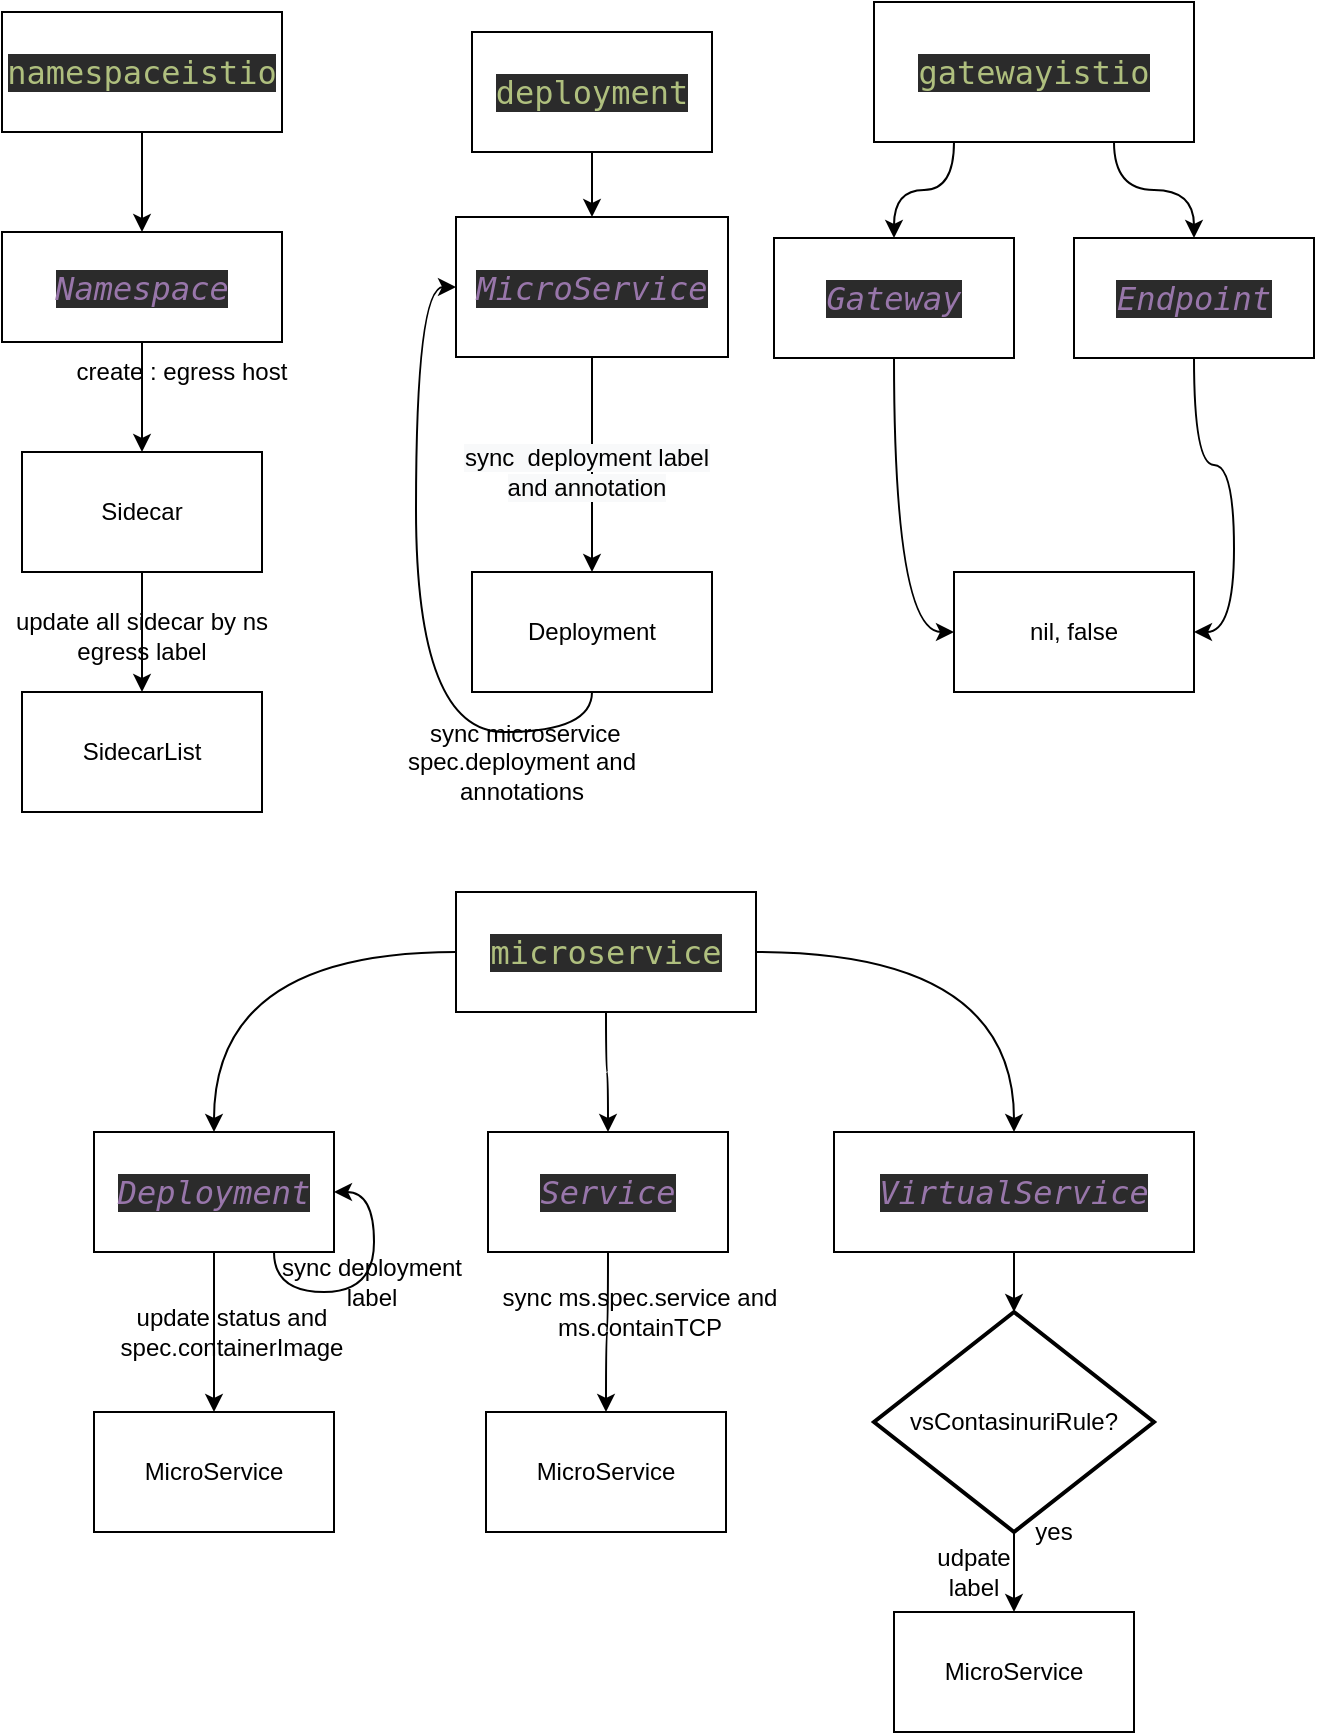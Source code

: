 <mxfile version="14.8.0" type="github">
  <diagram id="Uj4qO3eWNYVZ8ytS49zc" name="第 1 页">
    <mxGraphModel dx="728" dy="1470" grid="1" gridSize="10" guides="1" tooltips="1" connect="1" arrows="1" fold="1" page="1" pageScale="1" pageWidth="827" pageHeight="1169" math="0" shadow="0">
      <root>
        <mxCell id="0" />
        <mxCell id="1" parent="0" />
        <mxCell id="NPWzRCOo1bGd33AOS4Fp-29" style="edgeStyle=orthogonalEdgeStyle;curved=1;rounded=0;orthogonalLoop=1;jettySize=auto;html=1;exitX=0.5;exitY=1;exitDx=0;exitDy=0;" edge="1" parent="1" source="NPWzRCOo1bGd33AOS4Fp-1" target="NPWzRCOo1bGd33AOS4Fp-2">
          <mxGeometry relative="1" as="geometry" />
        </mxCell>
        <mxCell id="NPWzRCOo1bGd33AOS4Fp-1" value="&lt;pre style=&quot;background-color: #2b2b2b ; color: #a9b7c6 ; font-family: &amp;#34;menlo-regular&amp;#34; , monospace ; font-size: 12.0pt&quot;&gt;&lt;span style=&quot;color: #afbf7e&quot;&gt;namespaceistio&lt;/span&gt;&lt;/pre&gt;" style="rounded=0;whiteSpace=wrap;html=1;" vertex="1" parent="1">
          <mxGeometry x="34" y="60" width="140" height="60" as="geometry" />
        </mxCell>
        <mxCell id="NPWzRCOo1bGd33AOS4Fp-31" style="edgeStyle=orthogonalEdgeStyle;curved=1;rounded=0;orthogonalLoop=1;jettySize=auto;html=1;exitX=0.5;exitY=1;exitDx=0;exitDy=0;entryX=0.5;entryY=0;entryDx=0;entryDy=0;" edge="1" parent="1" source="NPWzRCOo1bGd33AOS4Fp-2" target="NPWzRCOo1bGd33AOS4Fp-30">
          <mxGeometry relative="1" as="geometry" />
        </mxCell>
        <mxCell id="NPWzRCOo1bGd33AOS4Fp-2" value="&lt;pre style=&quot;background-color: #2b2b2b ; color: #a9b7c6 ; font-family: &amp;#34;menlo-regular&amp;#34; , monospace ; font-size: 12.0pt&quot;&gt;&lt;span style=&quot;color: #9876aa ; font-style: italic&quot;&gt;Namespace&lt;/span&gt;&lt;/pre&gt;" style="rounded=0;whiteSpace=wrap;html=1;" vertex="1" parent="1">
          <mxGeometry x="34" y="170" width="140" height="55" as="geometry" />
        </mxCell>
        <mxCell id="NPWzRCOo1bGd33AOS4Fp-13" style="edgeStyle=orthogonalEdgeStyle;curved=1;rounded=0;orthogonalLoop=1;jettySize=auto;html=1;exitX=0.5;exitY=1;exitDx=0;exitDy=0;" edge="1" parent="1" source="NPWzRCOo1bGd33AOS4Fp-10" target="NPWzRCOo1bGd33AOS4Fp-11">
          <mxGeometry relative="1" as="geometry" />
        </mxCell>
        <mxCell id="NPWzRCOo1bGd33AOS4Fp-10" value="&lt;pre style=&quot;background-color: #2b2b2b ; color: #a9b7c6 ; font-family: &amp;#34;menlo-regular&amp;#34; , monospace ; font-size: 12.0pt&quot;&gt;&lt;span style=&quot;color: #afbf7e&quot;&gt;deployment&lt;/span&gt;&lt;/pre&gt;" style="rounded=0;whiteSpace=wrap;html=1;" vertex="1" parent="1">
          <mxGeometry x="269" y="70" width="120" height="60" as="geometry" />
        </mxCell>
        <mxCell id="NPWzRCOo1bGd33AOS4Fp-16" style="edgeStyle=orthogonalEdgeStyle;curved=1;rounded=0;orthogonalLoop=1;jettySize=auto;html=1;exitX=0.5;exitY=1;exitDx=0;exitDy=0;" edge="1" parent="1" source="NPWzRCOo1bGd33AOS4Fp-11" target="NPWzRCOo1bGd33AOS4Fp-15">
          <mxGeometry relative="1" as="geometry" />
        </mxCell>
        <mxCell id="NPWzRCOo1bGd33AOS4Fp-11" value="&lt;pre style=&quot;background-color: #2b2b2b ; color: #a9b7c6 ; font-family: &amp;#34;menlo-regular&amp;#34; , monospace ; font-size: 12.0pt&quot;&gt;&lt;span style=&quot;color: #9876aa ; font-style: italic&quot;&gt;MicroService&lt;/span&gt;&lt;/pre&gt;" style="rounded=0;whiteSpace=wrap;html=1;" vertex="1" parent="1">
          <mxGeometry x="261" y="162.5" width="136" height="70" as="geometry" />
        </mxCell>
        <mxCell id="NPWzRCOo1bGd33AOS4Fp-20" style="edgeStyle=orthogonalEdgeStyle;curved=1;rounded=0;orthogonalLoop=1;jettySize=auto;html=1;exitX=0.5;exitY=1;exitDx=0;exitDy=0;entryX=0;entryY=0.5;entryDx=0;entryDy=0;" edge="1" parent="1" source="NPWzRCOo1bGd33AOS4Fp-15" target="NPWzRCOo1bGd33AOS4Fp-11">
          <mxGeometry relative="1" as="geometry" />
        </mxCell>
        <mxCell id="NPWzRCOo1bGd33AOS4Fp-15" value="Deployment" style="rounded=0;whiteSpace=wrap;html=1;" vertex="1" parent="1">
          <mxGeometry x="269" y="340" width="120" height="60" as="geometry" />
        </mxCell>
        <mxCell id="NPWzRCOo1bGd33AOS4Fp-17" value="&lt;span style=&quot;color: rgb(0 , 0 , 0) ; font-family: &amp;#34;helvetica&amp;#34; ; font-size: 12px ; font-style: normal ; font-weight: 400 ; letter-spacing: normal ; text-align: center ; text-indent: 0px ; text-transform: none ; word-spacing: 0px ; background-color: rgb(248 , 249 , 250) ; display: inline ; float: none&quot;&gt;sync&amp;nbsp; deployment label and annotation&lt;/span&gt;" style="text;html=1;strokeColor=none;fillColor=none;align=center;verticalAlign=middle;whiteSpace=wrap;rounded=0;" vertex="1" parent="1">
          <mxGeometry x="264" y="270" width="125" height="40" as="geometry" />
        </mxCell>
        <mxCell id="NPWzRCOo1bGd33AOS4Fp-21" value="&amp;nbsp;sync microservice spec.deployment and annotations" style="text;html=1;strokeColor=none;fillColor=none;align=center;verticalAlign=middle;whiteSpace=wrap;rounded=0;" vertex="1" parent="1">
          <mxGeometry x="234" y="400" width="120" height="70" as="geometry" />
        </mxCell>
        <mxCell id="NPWzRCOo1bGd33AOS4Fp-35" style="edgeStyle=orthogonalEdgeStyle;curved=1;rounded=0;orthogonalLoop=1;jettySize=auto;html=1;exitX=0.5;exitY=1;exitDx=0;exitDy=0;entryX=0.5;entryY=0;entryDx=0;entryDy=0;" edge="1" parent="1" source="NPWzRCOo1bGd33AOS4Fp-30" target="NPWzRCOo1bGd33AOS4Fp-33">
          <mxGeometry relative="1" as="geometry" />
        </mxCell>
        <mxCell id="NPWzRCOo1bGd33AOS4Fp-30" value="Sidecar" style="rounded=0;whiteSpace=wrap;html=1;" vertex="1" parent="1">
          <mxGeometry x="44" y="280" width="120" height="60" as="geometry" />
        </mxCell>
        <mxCell id="NPWzRCOo1bGd33AOS4Fp-32" value="create : egress host" style="text;html=1;strokeColor=none;fillColor=none;align=center;verticalAlign=middle;whiteSpace=wrap;rounded=0;" vertex="1" parent="1">
          <mxGeometry x="64" y="240" width="120" as="geometry" />
        </mxCell>
        <mxCell id="NPWzRCOo1bGd33AOS4Fp-33" value="SidecarList" style="rounded=0;whiteSpace=wrap;html=1;" vertex="1" parent="1">
          <mxGeometry x="44" y="400" width="120" height="60" as="geometry" />
        </mxCell>
        <mxCell id="NPWzRCOo1bGd33AOS4Fp-36" value="update all sidecar by ns egress label" style="text;html=1;strokeColor=none;fillColor=none;align=center;verticalAlign=middle;whiteSpace=wrap;rounded=0;" vertex="1" parent="1">
          <mxGeometry x="34" y="364.5" width="140" height="15" as="geometry" />
        </mxCell>
        <mxCell id="NPWzRCOo1bGd33AOS4Fp-43" style="edgeStyle=orthogonalEdgeStyle;curved=1;rounded=0;orthogonalLoop=1;jettySize=auto;html=1;" edge="1" parent="1" source="NPWzRCOo1bGd33AOS4Fp-37" target="NPWzRCOo1bGd33AOS4Fp-38">
          <mxGeometry relative="1" as="geometry" />
        </mxCell>
        <mxCell id="NPWzRCOo1bGd33AOS4Fp-44" style="edgeStyle=orthogonalEdgeStyle;curved=1;rounded=0;orthogonalLoop=1;jettySize=auto;html=1;exitX=0.5;exitY=1;exitDx=0;exitDy=0;" edge="1" parent="1" source="NPWzRCOo1bGd33AOS4Fp-37" target="NPWzRCOo1bGd33AOS4Fp-40">
          <mxGeometry relative="1" as="geometry" />
        </mxCell>
        <mxCell id="NPWzRCOo1bGd33AOS4Fp-45" style="edgeStyle=orthogonalEdgeStyle;curved=1;rounded=0;orthogonalLoop=1;jettySize=auto;html=1;exitX=1;exitY=0.5;exitDx=0;exitDy=0;" edge="1" parent="1" source="NPWzRCOo1bGd33AOS4Fp-37" target="NPWzRCOo1bGd33AOS4Fp-41">
          <mxGeometry relative="1" as="geometry" />
        </mxCell>
        <mxCell id="NPWzRCOo1bGd33AOS4Fp-37" value="&lt;pre style=&quot;background-color: #2b2b2b ; color: #a9b7c6 ; font-family: &amp;#34;menlo-regular&amp;#34; , monospace ; font-size: 12.0pt&quot;&gt;&lt;span style=&quot;color: #afbf7e&quot;&gt;microservice&lt;/span&gt;&lt;/pre&gt;" style="rounded=0;whiteSpace=wrap;html=1;" vertex="1" parent="1">
          <mxGeometry x="261" y="500" width="150" height="60" as="geometry" />
        </mxCell>
        <mxCell id="NPWzRCOo1bGd33AOS4Fp-47" style="edgeStyle=orthogonalEdgeStyle;curved=1;rounded=0;orthogonalLoop=1;jettySize=auto;html=1;exitX=0.5;exitY=1;exitDx=0;exitDy=0;" edge="1" parent="1" source="NPWzRCOo1bGd33AOS4Fp-38" target="NPWzRCOo1bGd33AOS4Fp-46">
          <mxGeometry relative="1" as="geometry" />
        </mxCell>
        <mxCell id="NPWzRCOo1bGd33AOS4Fp-38" value="&lt;pre style=&quot;background-color: #2b2b2b ; color: #a9b7c6 ; font-family: &amp;#34;menlo-regular&amp;#34; , monospace ; font-size: 12.0pt&quot;&gt;&lt;span style=&quot;color: #9876aa ; font-style: italic&quot;&gt;Deployment&lt;/span&gt;&lt;/pre&gt;" style="rounded=0;whiteSpace=wrap;html=1;" vertex="1" parent="1">
          <mxGeometry x="80" y="620" width="120" height="60" as="geometry" />
        </mxCell>
        <mxCell id="NPWzRCOo1bGd33AOS4Fp-56" style="edgeStyle=orthogonalEdgeStyle;curved=1;rounded=0;orthogonalLoop=1;jettySize=auto;html=1;exitX=0.5;exitY=1;exitDx=0;exitDy=0;" edge="1" parent="1" source="NPWzRCOo1bGd33AOS4Fp-40" target="NPWzRCOo1bGd33AOS4Fp-55">
          <mxGeometry relative="1" as="geometry" />
        </mxCell>
        <mxCell id="NPWzRCOo1bGd33AOS4Fp-40" value="&lt;pre style=&quot;background-color: #2b2b2b ; color: #a9b7c6 ; font-family: &amp;#34;menlo-regular&amp;#34; , monospace ; font-size: 12.0pt&quot;&gt;&lt;span style=&quot;color: #9876aa ; font-style: italic&quot;&gt;Service&lt;/span&gt;&lt;/pre&gt;" style="rounded=0;whiteSpace=wrap;html=1;" vertex="1" parent="1">
          <mxGeometry x="277" y="620" width="120" height="60" as="geometry" />
        </mxCell>
        <mxCell id="NPWzRCOo1bGd33AOS4Fp-62" style="edgeStyle=orthogonalEdgeStyle;curved=1;rounded=0;orthogonalLoop=1;jettySize=auto;html=1;exitX=0.5;exitY=1;exitDx=0;exitDy=0;entryX=0.5;entryY=0;entryDx=0;entryDy=0;entryPerimeter=0;" edge="1" parent="1" source="NPWzRCOo1bGd33AOS4Fp-41" target="NPWzRCOo1bGd33AOS4Fp-61">
          <mxGeometry relative="1" as="geometry" />
        </mxCell>
        <mxCell id="NPWzRCOo1bGd33AOS4Fp-41" value="&lt;pre style=&quot;background-color: #2b2b2b ; color: #a9b7c6 ; font-family: &amp;#34;menlo-regular&amp;#34; , monospace ; font-size: 12.0pt&quot;&gt;&lt;span style=&quot;color: #9876aa ; font-style: italic&quot;&gt;VirtualService&lt;/span&gt;&lt;/pre&gt;" style="rounded=0;whiteSpace=wrap;html=1;" vertex="1" parent="1">
          <mxGeometry x="450" y="620" width="180" height="60" as="geometry" />
        </mxCell>
        <mxCell id="NPWzRCOo1bGd33AOS4Fp-46" value="MicroService" style="rounded=0;whiteSpace=wrap;html=1;" vertex="1" parent="1">
          <mxGeometry x="80" y="760" width="120" height="60" as="geometry" />
        </mxCell>
        <mxCell id="NPWzRCOo1bGd33AOS4Fp-48" style="edgeStyle=orthogonalEdgeStyle;curved=1;rounded=0;orthogonalLoop=1;jettySize=auto;html=1;exitX=0.75;exitY=1;exitDx=0;exitDy=0;entryX=1;entryY=0.5;entryDx=0;entryDy=0;" edge="1" parent="1" source="NPWzRCOo1bGd33AOS4Fp-38" target="NPWzRCOo1bGd33AOS4Fp-38">
          <mxGeometry relative="1" as="geometry" />
        </mxCell>
        <mxCell id="NPWzRCOo1bGd33AOS4Fp-49" value="update status and spec.containerImage" style="text;html=1;strokeColor=none;fillColor=none;align=center;verticalAlign=middle;whiteSpace=wrap;rounded=0;" vertex="1" parent="1">
          <mxGeometry x="114" y="700" width="70" height="40" as="geometry" />
        </mxCell>
        <mxCell id="NPWzRCOo1bGd33AOS4Fp-52" value="sync deployment label" style="text;html=1;strokeColor=none;fillColor=none;align=center;verticalAlign=middle;whiteSpace=wrap;rounded=0;" vertex="1" parent="1">
          <mxGeometry x="169" y="690" width="100" height="10" as="geometry" />
        </mxCell>
        <mxCell id="NPWzRCOo1bGd33AOS4Fp-55" value="MicroService" style="rounded=0;whiteSpace=wrap;html=1;" vertex="1" parent="1">
          <mxGeometry x="276" y="760" width="120" height="60" as="geometry" />
        </mxCell>
        <mxCell id="NPWzRCOo1bGd33AOS4Fp-57" value="sync ms.spec.service and ms.containTCP" style="text;html=1;strokeColor=none;fillColor=none;align=center;verticalAlign=middle;whiteSpace=wrap;rounded=0;" vertex="1" parent="1">
          <mxGeometry x="280" y="700" width="146" height="20" as="geometry" />
        </mxCell>
        <mxCell id="NPWzRCOo1bGd33AOS4Fp-58" value="MicroService" style="rounded=0;whiteSpace=wrap;html=1;" vertex="1" parent="1">
          <mxGeometry x="480" y="860" width="120" height="60" as="geometry" />
        </mxCell>
        <mxCell id="NPWzRCOo1bGd33AOS4Fp-63" style="edgeStyle=orthogonalEdgeStyle;curved=1;rounded=0;orthogonalLoop=1;jettySize=auto;html=1;exitX=0.5;exitY=1;exitDx=0;exitDy=0;exitPerimeter=0;entryX=0.5;entryY=0;entryDx=0;entryDy=0;" edge="1" parent="1" source="NPWzRCOo1bGd33AOS4Fp-61" target="NPWzRCOo1bGd33AOS4Fp-58">
          <mxGeometry relative="1" as="geometry" />
        </mxCell>
        <mxCell id="NPWzRCOo1bGd33AOS4Fp-61" value="vsContasinuriRule?" style="strokeWidth=2;html=1;shape=mxgraph.flowchart.decision;whiteSpace=wrap;" vertex="1" parent="1">
          <mxGeometry x="470" y="710" width="140" height="110" as="geometry" />
        </mxCell>
        <mxCell id="NPWzRCOo1bGd33AOS4Fp-64" value="yes" style="text;html=1;strokeColor=none;fillColor=none;align=center;verticalAlign=middle;whiteSpace=wrap;rounded=0;" vertex="1" parent="1">
          <mxGeometry x="540" y="810" width="40" height="20" as="geometry" />
        </mxCell>
        <mxCell id="NPWzRCOo1bGd33AOS4Fp-65" value="udpate label" style="text;html=1;strokeColor=none;fillColor=none;align=center;verticalAlign=middle;whiteSpace=wrap;rounded=0;" vertex="1" parent="1">
          <mxGeometry x="490" y="820" width="60" height="40" as="geometry" />
        </mxCell>
        <mxCell id="NPWzRCOo1bGd33AOS4Fp-69" style="edgeStyle=orthogonalEdgeStyle;curved=1;rounded=0;orthogonalLoop=1;jettySize=auto;html=1;exitX=0.25;exitY=1;exitDx=0;exitDy=0;entryX=0.5;entryY=0;entryDx=0;entryDy=0;" edge="1" parent="1" source="NPWzRCOo1bGd33AOS4Fp-66" target="NPWzRCOo1bGd33AOS4Fp-67">
          <mxGeometry relative="1" as="geometry" />
        </mxCell>
        <mxCell id="NPWzRCOo1bGd33AOS4Fp-70" style="edgeStyle=orthogonalEdgeStyle;curved=1;rounded=0;orthogonalLoop=1;jettySize=auto;html=1;exitX=0.75;exitY=1;exitDx=0;exitDy=0;" edge="1" parent="1" source="NPWzRCOo1bGd33AOS4Fp-66" target="NPWzRCOo1bGd33AOS4Fp-68">
          <mxGeometry relative="1" as="geometry" />
        </mxCell>
        <mxCell id="NPWzRCOo1bGd33AOS4Fp-66" value="&lt;pre style=&quot;background-color: #2b2b2b ; color: #a9b7c6 ; font-family: &amp;#34;menlo-regular&amp;#34; , monospace ; font-size: 12.0pt&quot;&gt;&lt;span style=&quot;color: #afbf7e&quot;&gt;gatewayistio&lt;/span&gt;&lt;/pre&gt;" style="rounded=0;whiteSpace=wrap;html=1;" vertex="1" parent="1">
          <mxGeometry x="470" y="55" width="160" height="70" as="geometry" />
        </mxCell>
        <mxCell id="NPWzRCOo1bGd33AOS4Fp-74" style="edgeStyle=orthogonalEdgeStyle;curved=1;rounded=0;orthogonalLoop=1;jettySize=auto;html=1;exitX=0.5;exitY=1;exitDx=0;exitDy=0;entryX=0;entryY=0.5;entryDx=0;entryDy=0;" edge="1" parent="1" source="NPWzRCOo1bGd33AOS4Fp-67" target="NPWzRCOo1bGd33AOS4Fp-71">
          <mxGeometry relative="1" as="geometry" />
        </mxCell>
        <mxCell id="NPWzRCOo1bGd33AOS4Fp-67" value="&lt;pre style=&quot;background-color: #2b2b2b ; color: #a9b7c6 ; font-family: &amp;#34;menlo-regular&amp;#34; , monospace ; font-size: 12.0pt&quot;&gt;&lt;span style=&quot;color: #9876aa ; font-style: italic&quot;&gt;Gateway&lt;/span&gt;&lt;/pre&gt;" style="rounded=0;whiteSpace=wrap;html=1;" vertex="1" parent="1">
          <mxGeometry x="420" y="173" width="120" height="60" as="geometry" />
        </mxCell>
        <mxCell id="NPWzRCOo1bGd33AOS4Fp-73" style="edgeStyle=orthogonalEdgeStyle;curved=1;rounded=0;orthogonalLoop=1;jettySize=auto;html=1;exitX=0.5;exitY=1;exitDx=0;exitDy=0;entryX=1;entryY=0.5;entryDx=0;entryDy=0;" edge="1" parent="1" source="NPWzRCOo1bGd33AOS4Fp-68" target="NPWzRCOo1bGd33AOS4Fp-71">
          <mxGeometry relative="1" as="geometry" />
        </mxCell>
        <mxCell id="NPWzRCOo1bGd33AOS4Fp-68" value="&lt;pre style=&quot;background-color: #2b2b2b ; color: #a9b7c6 ; font-family: &amp;#34;menlo-regular&amp;#34; , monospace ; font-size: 12.0pt&quot;&gt;&lt;span style=&quot;color: #9876aa ; font-style: italic&quot;&gt;Endpoint&lt;/span&gt;&lt;/pre&gt;" style="rounded=0;whiteSpace=wrap;html=1;" vertex="1" parent="1">
          <mxGeometry x="570" y="173" width="120" height="60" as="geometry" />
        </mxCell>
        <mxCell id="NPWzRCOo1bGd33AOS4Fp-71" value="nil, false" style="rounded=0;whiteSpace=wrap;html=1;" vertex="1" parent="1">
          <mxGeometry x="510" y="340" width="120" height="60" as="geometry" />
        </mxCell>
      </root>
    </mxGraphModel>
  </diagram>
</mxfile>
